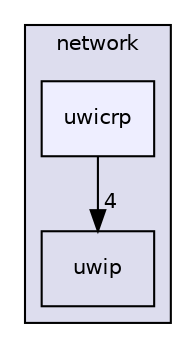 digraph "uwicrp" {
  compound=true
  node [ fontsize="10", fontname="Helvetica"];
  edge [ labelfontsize="10", labelfontname="Helvetica"];
  subgraph clusterdir_bce92bcee51198345c21c8b524b3c6a2 {
    graph [ bgcolor="#ddddee", pencolor="black", label="network" fontname="Helvetica", fontsize="10", URL="dir_bce92bcee51198345c21c8b524b3c6a2.html"]
  dir_7f4931294124831fc48c64d37ca1cfa0 [shape=box label="uwip" URL="dir_7f4931294124831fc48c64d37ca1cfa0.html"];
  dir_c541f610d59b104bc2fb6ee019fde0ff [shape=box, label="uwicrp", style="filled", fillcolor="#eeeeff", pencolor="black", URL="dir_c541f610d59b104bc2fb6ee019fde0ff.html"];
  }
  dir_c541f610d59b104bc2fb6ee019fde0ff->dir_7f4931294124831fc48c64d37ca1cfa0 [headlabel="4", labeldistance=1.5 headhref="dir_000013_000014.html"];
}
